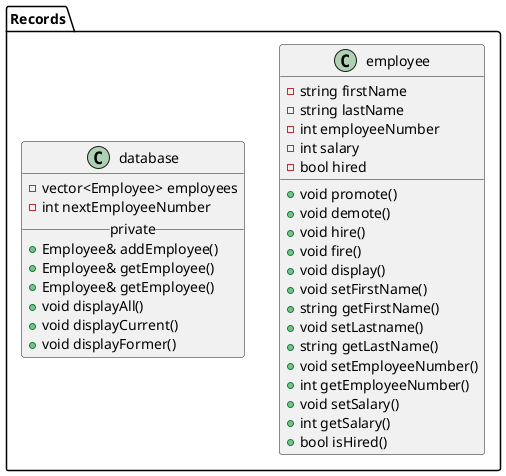 @startuml ClassUml
namespace Records{
    class employee {
        - string firstName
        - string lastName
        - int employeeNumber
        - int salary
        - bool hired
        + void promote()
        + void demote()
        + void hire()
        + void fire()
        + void display()
        + void setFirstName()
        + string getFirstName()
        + void setLastname()
        + string getLastName()
        + void setEmployeeNumber()
        + int getEmployeeNumber()
        + void setSalary()
        + int getSalary()
        + bool isHired()
    }

    class database {
        - vector<Employee> employees
        - int nextEmployeeNumber
        __ private __
        + Employee& addEmployee()
        + Employee& getEmployee()
        + Employee& getEmployee()
        + void displayAll()
        + void displayCurrent()
        + void displayFormer()
    }
}
@enduml